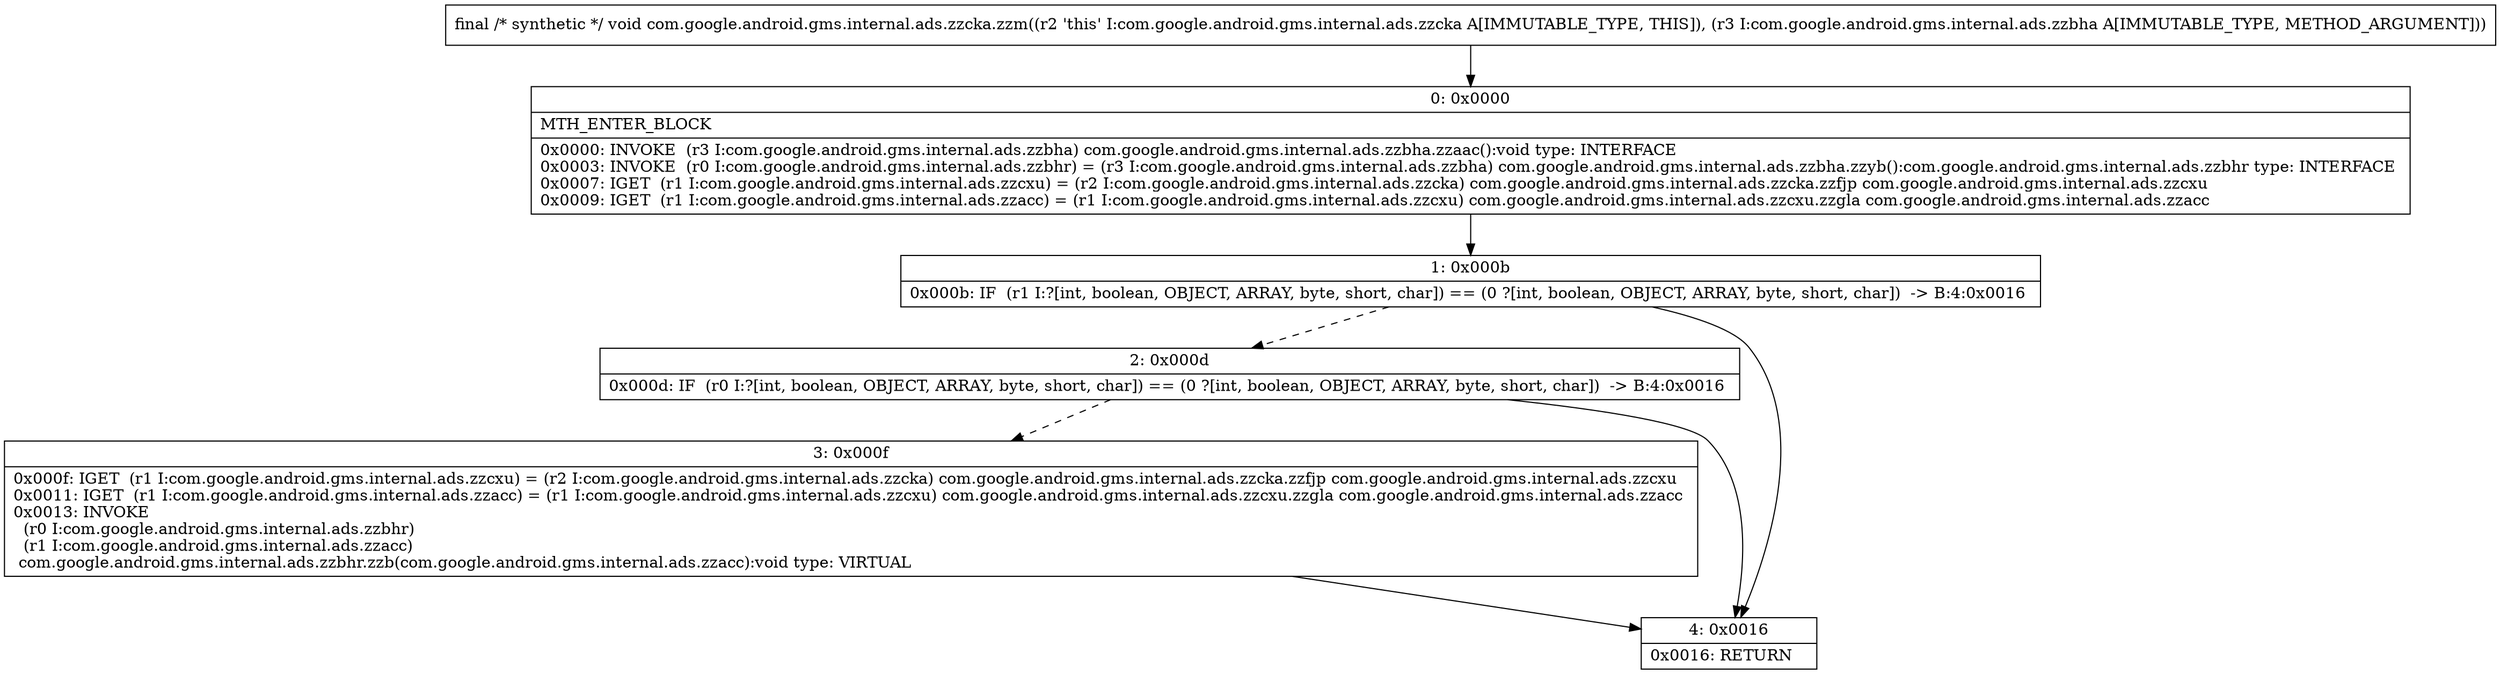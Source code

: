 digraph "CFG forcom.google.android.gms.internal.ads.zzcka.zzm(Lcom\/google\/android\/gms\/internal\/ads\/zzbha;)V" {
Node_0 [shape=record,label="{0\:\ 0x0000|MTH_ENTER_BLOCK\l|0x0000: INVOKE  (r3 I:com.google.android.gms.internal.ads.zzbha) com.google.android.gms.internal.ads.zzbha.zzaac():void type: INTERFACE \l0x0003: INVOKE  (r0 I:com.google.android.gms.internal.ads.zzbhr) = (r3 I:com.google.android.gms.internal.ads.zzbha) com.google.android.gms.internal.ads.zzbha.zzyb():com.google.android.gms.internal.ads.zzbhr type: INTERFACE \l0x0007: IGET  (r1 I:com.google.android.gms.internal.ads.zzcxu) = (r2 I:com.google.android.gms.internal.ads.zzcka) com.google.android.gms.internal.ads.zzcka.zzfjp com.google.android.gms.internal.ads.zzcxu \l0x0009: IGET  (r1 I:com.google.android.gms.internal.ads.zzacc) = (r1 I:com.google.android.gms.internal.ads.zzcxu) com.google.android.gms.internal.ads.zzcxu.zzgla com.google.android.gms.internal.ads.zzacc \l}"];
Node_1 [shape=record,label="{1\:\ 0x000b|0x000b: IF  (r1 I:?[int, boolean, OBJECT, ARRAY, byte, short, char]) == (0 ?[int, boolean, OBJECT, ARRAY, byte, short, char])  \-\> B:4:0x0016 \l}"];
Node_2 [shape=record,label="{2\:\ 0x000d|0x000d: IF  (r0 I:?[int, boolean, OBJECT, ARRAY, byte, short, char]) == (0 ?[int, boolean, OBJECT, ARRAY, byte, short, char])  \-\> B:4:0x0016 \l}"];
Node_3 [shape=record,label="{3\:\ 0x000f|0x000f: IGET  (r1 I:com.google.android.gms.internal.ads.zzcxu) = (r2 I:com.google.android.gms.internal.ads.zzcka) com.google.android.gms.internal.ads.zzcka.zzfjp com.google.android.gms.internal.ads.zzcxu \l0x0011: IGET  (r1 I:com.google.android.gms.internal.ads.zzacc) = (r1 I:com.google.android.gms.internal.ads.zzcxu) com.google.android.gms.internal.ads.zzcxu.zzgla com.google.android.gms.internal.ads.zzacc \l0x0013: INVOKE  \l  (r0 I:com.google.android.gms.internal.ads.zzbhr)\l  (r1 I:com.google.android.gms.internal.ads.zzacc)\l com.google.android.gms.internal.ads.zzbhr.zzb(com.google.android.gms.internal.ads.zzacc):void type: VIRTUAL \l}"];
Node_4 [shape=record,label="{4\:\ 0x0016|0x0016: RETURN   \l}"];
MethodNode[shape=record,label="{final \/* synthetic *\/ void com.google.android.gms.internal.ads.zzcka.zzm((r2 'this' I:com.google.android.gms.internal.ads.zzcka A[IMMUTABLE_TYPE, THIS]), (r3 I:com.google.android.gms.internal.ads.zzbha A[IMMUTABLE_TYPE, METHOD_ARGUMENT])) }"];
MethodNode -> Node_0;
Node_0 -> Node_1;
Node_1 -> Node_2[style=dashed];
Node_1 -> Node_4;
Node_2 -> Node_3[style=dashed];
Node_2 -> Node_4;
Node_3 -> Node_4;
}

